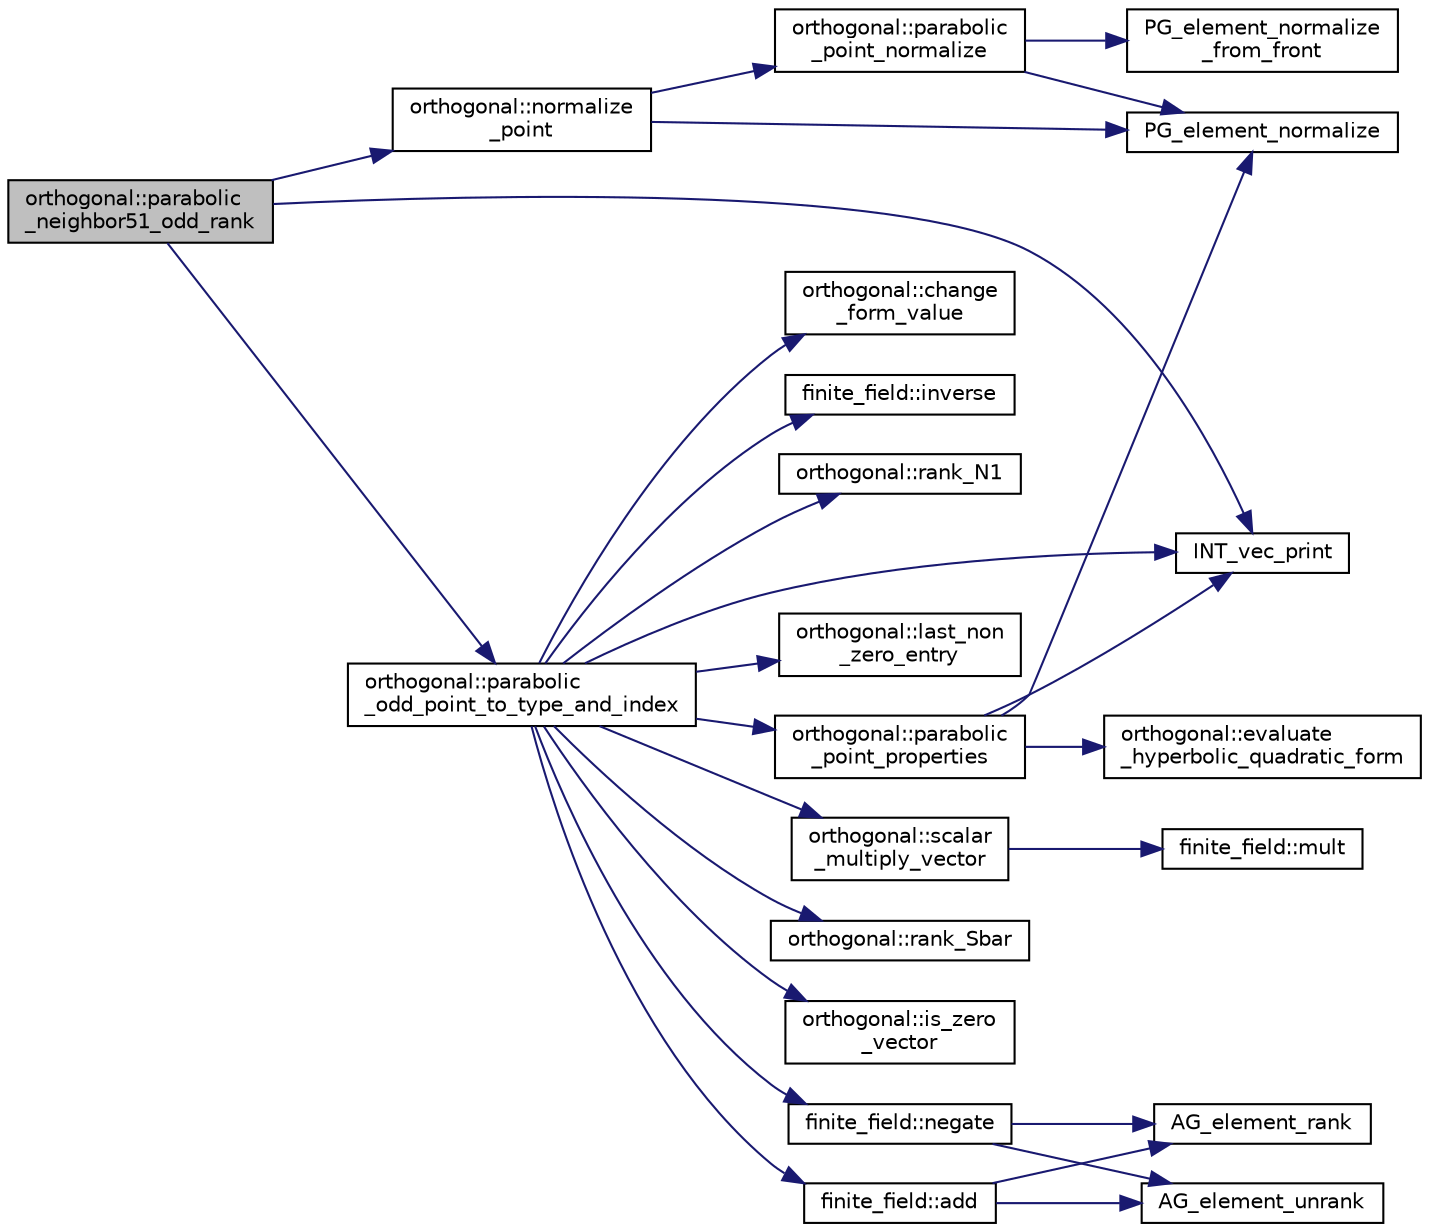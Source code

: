 digraph "orthogonal::parabolic_neighbor51_odd_rank"
{
  edge [fontname="Helvetica",fontsize="10",labelfontname="Helvetica",labelfontsize="10"];
  node [fontname="Helvetica",fontsize="10",shape=record];
  rankdir="LR";
  Node20181 [label="orthogonal::parabolic\l_neighbor51_odd_rank",height=0.2,width=0.4,color="black", fillcolor="grey75", style="filled", fontcolor="black"];
  Node20181 -> Node20182 [color="midnightblue",fontsize="10",style="solid",fontname="Helvetica"];
  Node20182 [label="INT_vec_print",height=0.2,width=0.4,color="black", fillcolor="white", style="filled",URL="$df/dbf/sajeeb_8_c.html#a79a5901af0b47dd0d694109543c027fe"];
  Node20181 -> Node20183 [color="midnightblue",fontsize="10",style="solid",fontname="Helvetica"];
  Node20183 [label="orthogonal::normalize\l_point",height=0.2,width=0.4,color="black", fillcolor="white", style="filled",URL="$d7/daa/classorthogonal.html#a1f3776fdc50b810a0a0fcee692fb154f"];
  Node20183 -> Node20184 [color="midnightblue",fontsize="10",style="solid",fontname="Helvetica"];
  Node20184 [label="PG_element_normalize",height=0.2,width=0.4,color="black", fillcolor="white", style="filled",URL="$d4/d67/geometry_8h.html#a5a4c3c1158bad6bab0d786c616bd0996"];
  Node20183 -> Node20185 [color="midnightblue",fontsize="10",style="solid",fontname="Helvetica"];
  Node20185 [label="orthogonal::parabolic\l_point_normalize",height=0.2,width=0.4,color="black", fillcolor="white", style="filled",URL="$d7/daa/classorthogonal.html#a2a705e8d2729a3fa15663084d2bb8ab8"];
  Node20185 -> Node20186 [color="midnightblue",fontsize="10",style="solid",fontname="Helvetica"];
  Node20186 [label="PG_element_normalize\l_from_front",height=0.2,width=0.4,color="black", fillcolor="white", style="filled",URL="$d4/d67/geometry_8h.html#af675caf5f9975573455c8d93cb56bf95"];
  Node20185 -> Node20184 [color="midnightblue",fontsize="10",style="solid",fontname="Helvetica"];
  Node20181 -> Node20187 [color="midnightblue",fontsize="10",style="solid",fontname="Helvetica"];
  Node20187 [label="orthogonal::parabolic\l_odd_point_to_type_and_index",height=0.2,width=0.4,color="black", fillcolor="white", style="filled",URL="$d7/daa/classorthogonal.html#ab622195db63c362531a84080a95d38ff"];
  Node20187 -> Node20182 [color="midnightblue",fontsize="10",style="solid",fontname="Helvetica"];
  Node20187 -> Node20188 [color="midnightblue",fontsize="10",style="solid",fontname="Helvetica"];
  Node20188 [label="orthogonal::parabolic\l_point_properties",height=0.2,width=0.4,color="black", fillcolor="white", style="filled",URL="$d7/daa/classorthogonal.html#a0650d32c951152fad324844a16fea1c2"];
  Node20188 -> Node20182 [color="midnightblue",fontsize="10",style="solid",fontname="Helvetica"];
  Node20188 -> Node20184 [color="midnightblue",fontsize="10",style="solid",fontname="Helvetica"];
  Node20188 -> Node20189 [color="midnightblue",fontsize="10",style="solid",fontname="Helvetica"];
  Node20189 [label="orthogonal::evaluate\l_hyperbolic_quadratic_form",height=0.2,width=0.4,color="black", fillcolor="white", style="filled",URL="$d7/daa/classorthogonal.html#a4c5c5908326e2f17d3addecbe2ba9d18"];
  Node20187 -> Node20190 [color="midnightblue",fontsize="10",style="solid",fontname="Helvetica"];
  Node20190 [label="orthogonal::is_zero\l_vector",height=0.2,width=0.4,color="black", fillcolor="white", style="filled",URL="$d7/daa/classorthogonal.html#ab35d1fb0ed48ceb00d4484bf8e38f1cb"];
  Node20187 -> Node20191 [color="midnightblue",fontsize="10",style="solid",fontname="Helvetica"];
  Node20191 [label="finite_field::negate",height=0.2,width=0.4,color="black", fillcolor="white", style="filled",URL="$df/d5a/classfinite__field.html#aa9d798298f25d4a9262b5bc5f1733e31"];
  Node20191 -> Node20192 [color="midnightblue",fontsize="10",style="solid",fontname="Helvetica"];
  Node20192 [label="AG_element_unrank",height=0.2,width=0.4,color="black", fillcolor="white", style="filled",URL="$d4/d67/geometry_8h.html#a4a33b86c87b2879b97cfa1327abe2885"];
  Node20191 -> Node20193 [color="midnightblue",fontsize="10",style="solid",fontname="Helvetica"];
  Node20193 [label="AG_element_rank",height=0.2,width=0.4,color="black", fillcolor="white", style="filled",URL="$d4/d67/geometry_8h.html#ab2ac908d07dd8038fd996e26bdc75c17"];
  Node20187 -> Node20194 [color="midnightblue",fontsize="10",style="solid",fontname="Helvetica"];
  Node20194 [label="orthogonal::change\l_form_value",height=0.2,width=0.4,color="black", fillcolor="white", style="filled",URL="$d7/daa/classorthogonal.html#a981c26d4b73e152cd884f0b969a581bf"];
  Node20187 -> Node20195 [color="midnightblue",fontsize="10",style="solid",fontname="Helvetica"];
  Node20195 [label="finite_field::inverse",height=0.2,width=0.4,color="black", fillcolor="white", style="filled",URL="$df/d5a/classfinite__field.html#a69f2a12c01e70b7ce2d115c5221c9cdd"];
  Node20187 -> Node20196 [color="midnightblue",fontsize="10",style="solid",fontname="Helvetica"];
  Node20196 [label="orthogonal::rank_N1",height=0.2,width=0.4,color="black", fillcolor="white", style="filled",URL="$d7/daa/classorthogonal.html#a10b99e279ae3624531756ea2723b59e7"];
  Node20187 -> Node20197 [color="midnightblue",fontsize="10",style="solid",fontname="Helvetica"];
  Node20197 [label="orthogonal::last_non\l_zero_entry",height=0.2,width=0.4,color="black", fillcolor="white", style="filled",URL="$d7/daa/classorthogonal.html#ad2b224ed0ee17c895ea0e508dc2a5385"];
  Node20187 -> Node20198 [color="midnightblue",fontsize="10",style="solid",fontname="Helvetica"];
  Node20198 [label="orthogonal::scalar\l_multiply_vector",height=0.2,width=0.4,color="black", fillcolor="white", style="filled",URL="$d7/daa/classorthogonal.html#aa09d1376cd2f6bd9a3dbc05d2e300345"];
  Node20198 -> Node20199 [color="midnightblue",fontsize="10",style="solid",fontname="Helvetica"];
  Node20199 [label="finite_field::mult",height=0.2,width=0.4,color="black", fillcolor="white", style="filled",URL="$df/d5a/classfinite__field.html#a24fb5917aa6d4d656fd855b7f44a13b0"];
  Node20187 -> Node20200 [color="midnightblue",fontsize="10",style="solid",fontname="Helvetica"];
  Node20200 [label="orthogonal::rank_Sbar",height=0.2,width=0.4,color="black", fillcolor="white", style="filled",URL="$d7/daa/classorthogonal.html#aea0a2cc174275eea357b9a68f277e970"];
  Node20187 -> Node20201 [color="midnightblue",fontsize="10",style="solid",fontname="Helvetica"];
  Node20201 [label="finite_field::add",height=0.2,width=0.4,color="black", fillcolor="white", style="filled",URL="$df/d5a/classfinite__field.html#a8f12328a27500f3c7be0c849ebbc9d14"];
  Node20201 -> Node20192 [color="midnightblue",fontsize="10",style="solid",fontname="Helvetica"];
  Node20201 -> Node20193 [color="midnightblue",fontsize="10",style="solid",fontname="Helvetica"];
}
